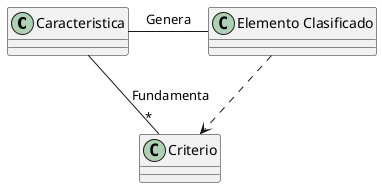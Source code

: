 @startuml

class Caracteristica 
class Criterio
class ElementoClasificado as "Elemento Clasificado"

Criterio "*" -left- Caracteristica : Fundamenta
Caracteristica - ElementoClasificado : Genera
ElementoClasificado ..> Criterio